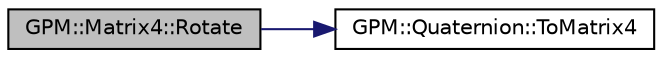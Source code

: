digraph "GPM::Matrix4::Rotate"
{
 // INTERACTIVE_SVG=YES
 // LATEX_PDF_SIZE
  edge [fontname="Helvetica",fontsize="10",labelfontname="Helvetica",labelfontsize="10"];
  node [fontname="Helvetica",fontsize="10",shape=record];
  rankdir="LR";
  Node260 [label="GPM::Matrix4::Rotate",height=0.2,width=0.4,color="black", fillcolor="grey75", style="filled", fontcolor="black",tooltip=" "];
  Node260 -> Node261 [color="midnightblue",fontsize="10",style="solid",fontname="Helvetica"];
  Node261 [label="GPM::Quaternion::ToMatrix4",height=0.2,width=0.4,color="black", fillcolor="white", style="filled",URL="$struct_g_p_m_1_1_quaternion.html#ae1c1f298497e9ef2294fc7eca5f7ae8d",tooltip="Return a Matrix4 of double out of the quaternion."];
}
